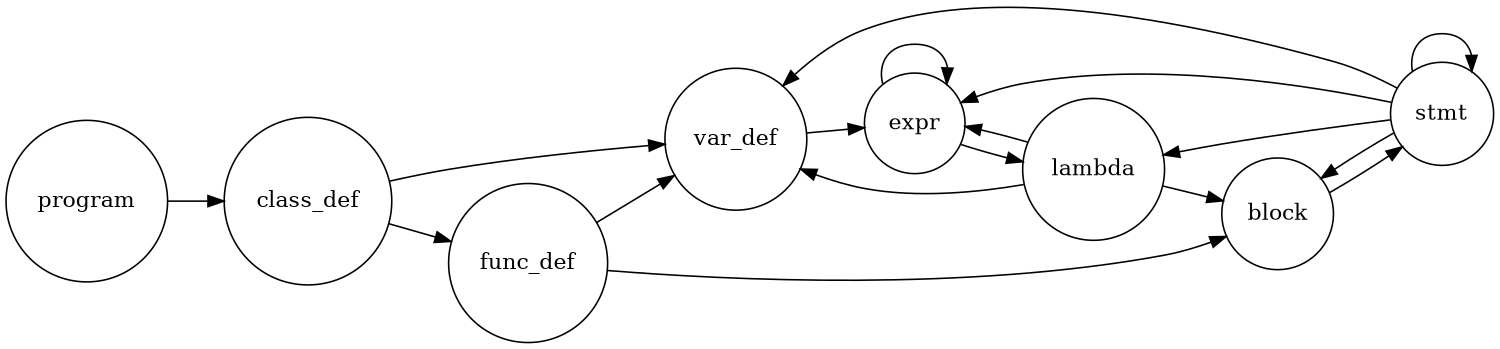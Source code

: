 digraph finite_state_machine {
	rankdir=LR;
	size="10,8"
	node [shape = circle];
	program -> class_def;
	class_def -> func_def;
	class_def -> var_def;
	func_def -> var_def;
	func_def -> block;
	block -> stmt;
	var_def -> expr;
	lambda -> block;
	lambda -> var_def;
	lambda -> expr;
	expr -> expr;
	expr -> lambda;
	stmt -> block;
	stmt -> var_def;
	stmt -> lambda;
	stmt -> stmt;
	stmt -> expr;
}